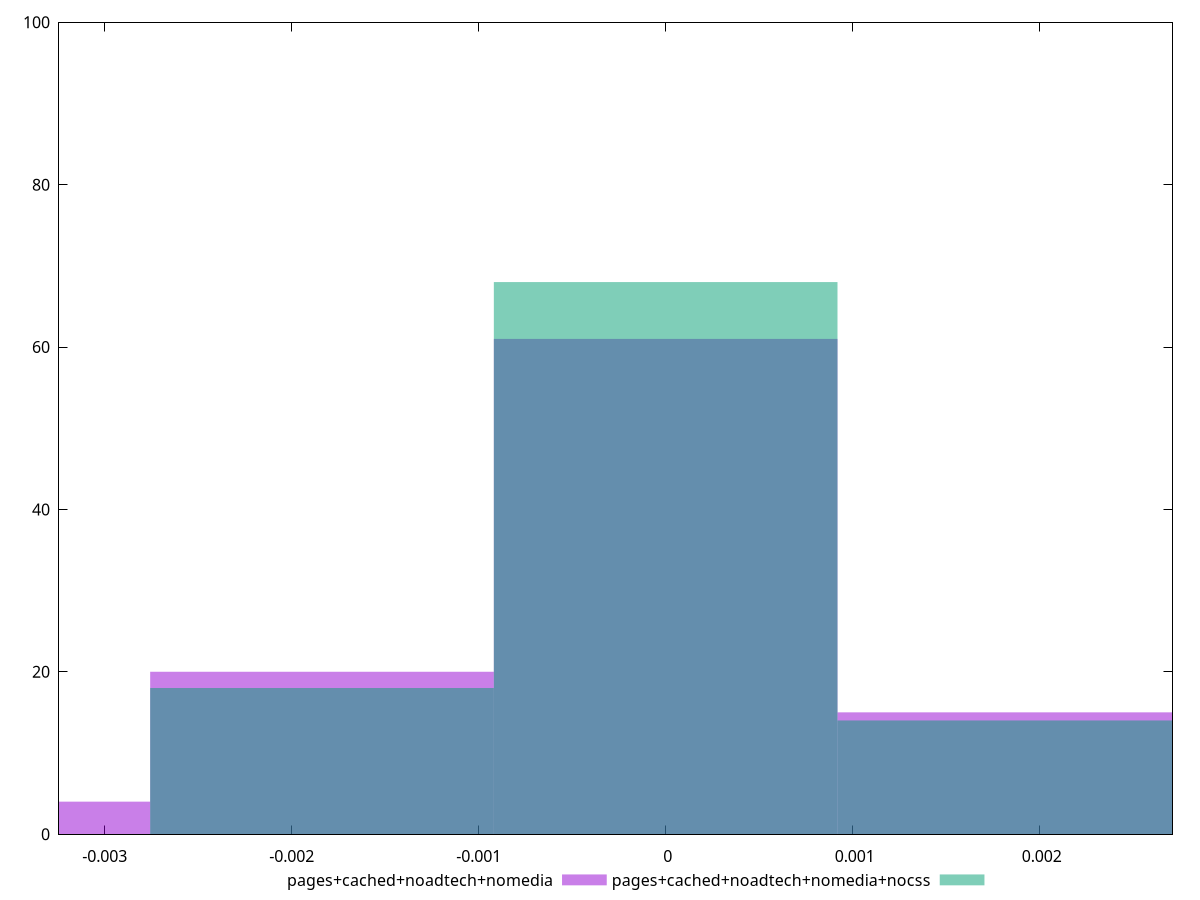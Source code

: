 reset

$pagesCachedNoadtechNomedia <<EOF
-0.0018379330651443276 20
0 61
0.0018379330651443276 15
-0.003675866130288655 4
EOF

$pagesCachedNoadtechNomediaNocss <<EOF
0 68
-0.0018379330651443276 18
0.0018379330651443276 14
EOF

set key outside below
set boxwidth 0.0018379330651443276
set xrange [-0.0032444980239537237:0.0027105895020587507]
set yrange [0:100]
set trange [0:100]
set style fill transparent solid 0.5 noborder
set terminal svg size 640, 500 enhanced background rgb 'white'
set output "report_00009_2021-02-08T22-37-41.559Z/meta/pScore-difference/comparison/histogram/3_vs_4.svg"

plot $pagesCachedNoadtechNomedia title "pages+cached+noadtech+nomedia" with boxes, \
     $pagesCachedNoadtechNomediaNocss title "pages+cached+noadtech+nomedia+nocss" with boxes

reset
